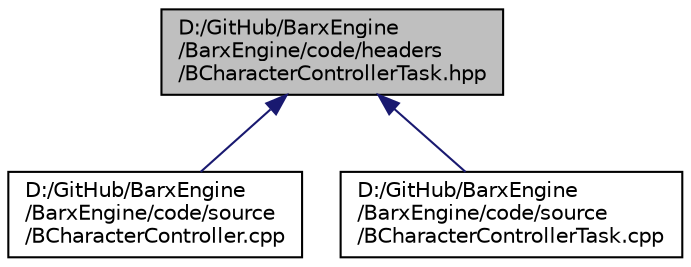 digraph "D:/GitHub/BarxEngine/BarxEngine/code/headers/BCharacterControllerTask.hpp"
{
 // LATEX_PDF_SIZE
  edge [fontname="Helvetica",fontsize="10",labelfontname="Helvetica",labelfontsize="10"];
  node [fontname="Helvetica",fontsize="10",shape=record];
  Node1 [label="D:/GitHub/BarxEngine\l/BarxEngine/code/headers\l/BCharacterControllerTask.hpp",height=0.2,width=0.4,color="black", fillcolor="grey75", style="filled", fontcolor="black",tooltip=" "];
  Node1 -> Node2 [dir="back",color="midnightblue",fontsize="10",style="solid"];
  Node2 [label="D:/GitHub/BarxEngine\l/BarxEngine/code/source\l/BCharacterController.cpp",height=0.2,width=0.4,color="black", fillcolor="white", style="filled",URL="$_b_character_controller_8cpp.html",tooltip=" "];
  Node1 -> Node3 [dir="back",color="midnightblue",fontsize="10",style="solid"];
  Node3 [label="D:/GitHub/BarxEngine\l/BarxEngine/code/source\l/BCharacterControllerTask.cpp",height=0.2,width=0.4,color="black", fillcolor="white", style="filled",URL="$_b_character_controller_task_8cpp.html",tooltip=" "];
}
